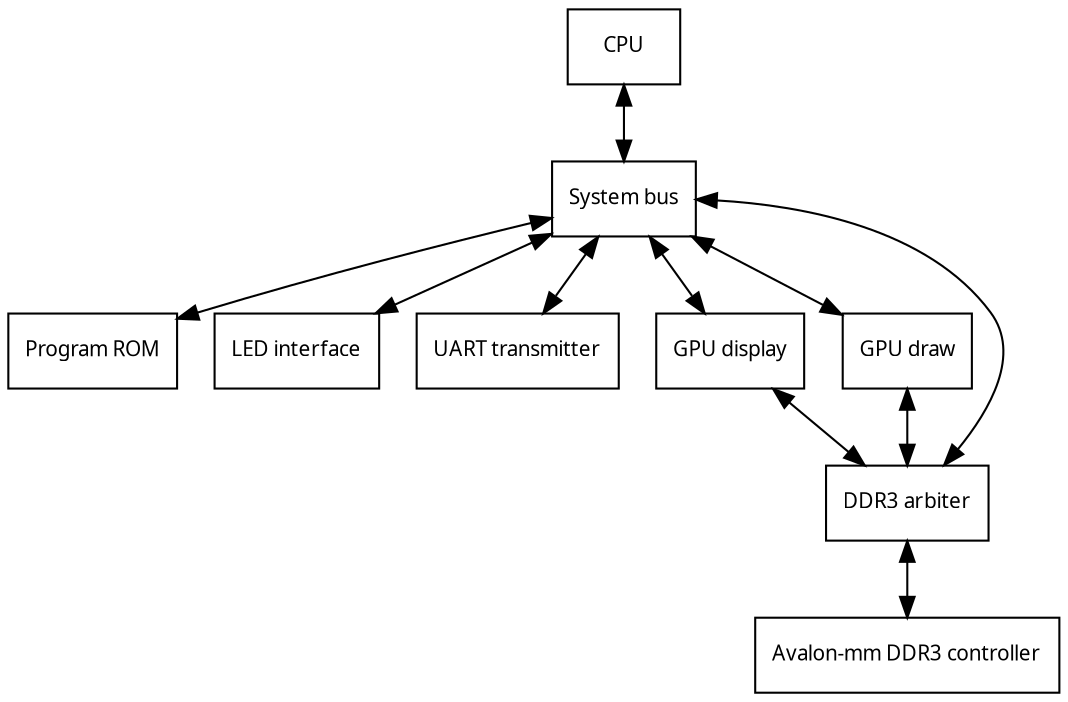 digraph mem_topology {
    graph [fontsize=10 fontname="Verdana" compound=true];
    node [shape=record fontsize=10 fontname="Verdana"];

    cpu [label="CPU"];
    system_bus [label="System bus"];
    program_rom [label="Program ROM"];
    led_interface [label="LED interface"];
    uart_interface [label="UART transmitter"];

    gpu_display [label="GPU display"];
    gpu_draw [label="GPU draw"];

    ddr3_arbiter [label="DDR3 arbiter"];
    ddr3 [label="Avalon-mm DDR3 controller"];

    cpu -> system_bus [dir="both"];
    system_bus -> program_rom [dir="both"];
    system_bus -> led_interface [dir="both"];
    system_bus -> uart_interface [dir="both"];
    system_bus -> gpu_display [dir="both"];
    system_bus -> gpu_draw [dir="both"];
    system_bus -> ddr3_arbiter [dir="both"];

    gpu_display -> ddr3_arbiter [dir="both"];
    gpu_draw -> ddr3_arbiter [dir="both"];

    ddr3_arbiter -> ddr3 [dir="both"];

    { rank=same; program_rom led_interface uart_interface }
    { rank=same; gpu_display gpu_draw }
    { rank=same; ddr3_arbiter }
    { rank=same; ddr3 }
}
